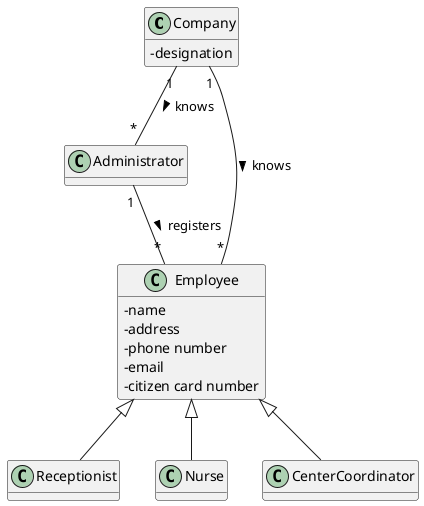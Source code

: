@startuml US10_DM
hide methods
skinparam classAttributeIconSize 0

class Company {
  -designation
}

class Administrator {
}

class Receptionist {  
}

class Nurse {
}

class CenterCoordinator {
}

class Employee {
  -name
  -address
  -phone number
  -email
  -citizen card number
}

Company "1" -- "*" Administrator : knows >
Company "1" -- "*" Employee : knows >
Administrator "1" -- "*" Employee : registers >
Employee <|-- Receptionist
Employee <|-- Nurse
Employee <|-- CenterCoordinator

@enduml